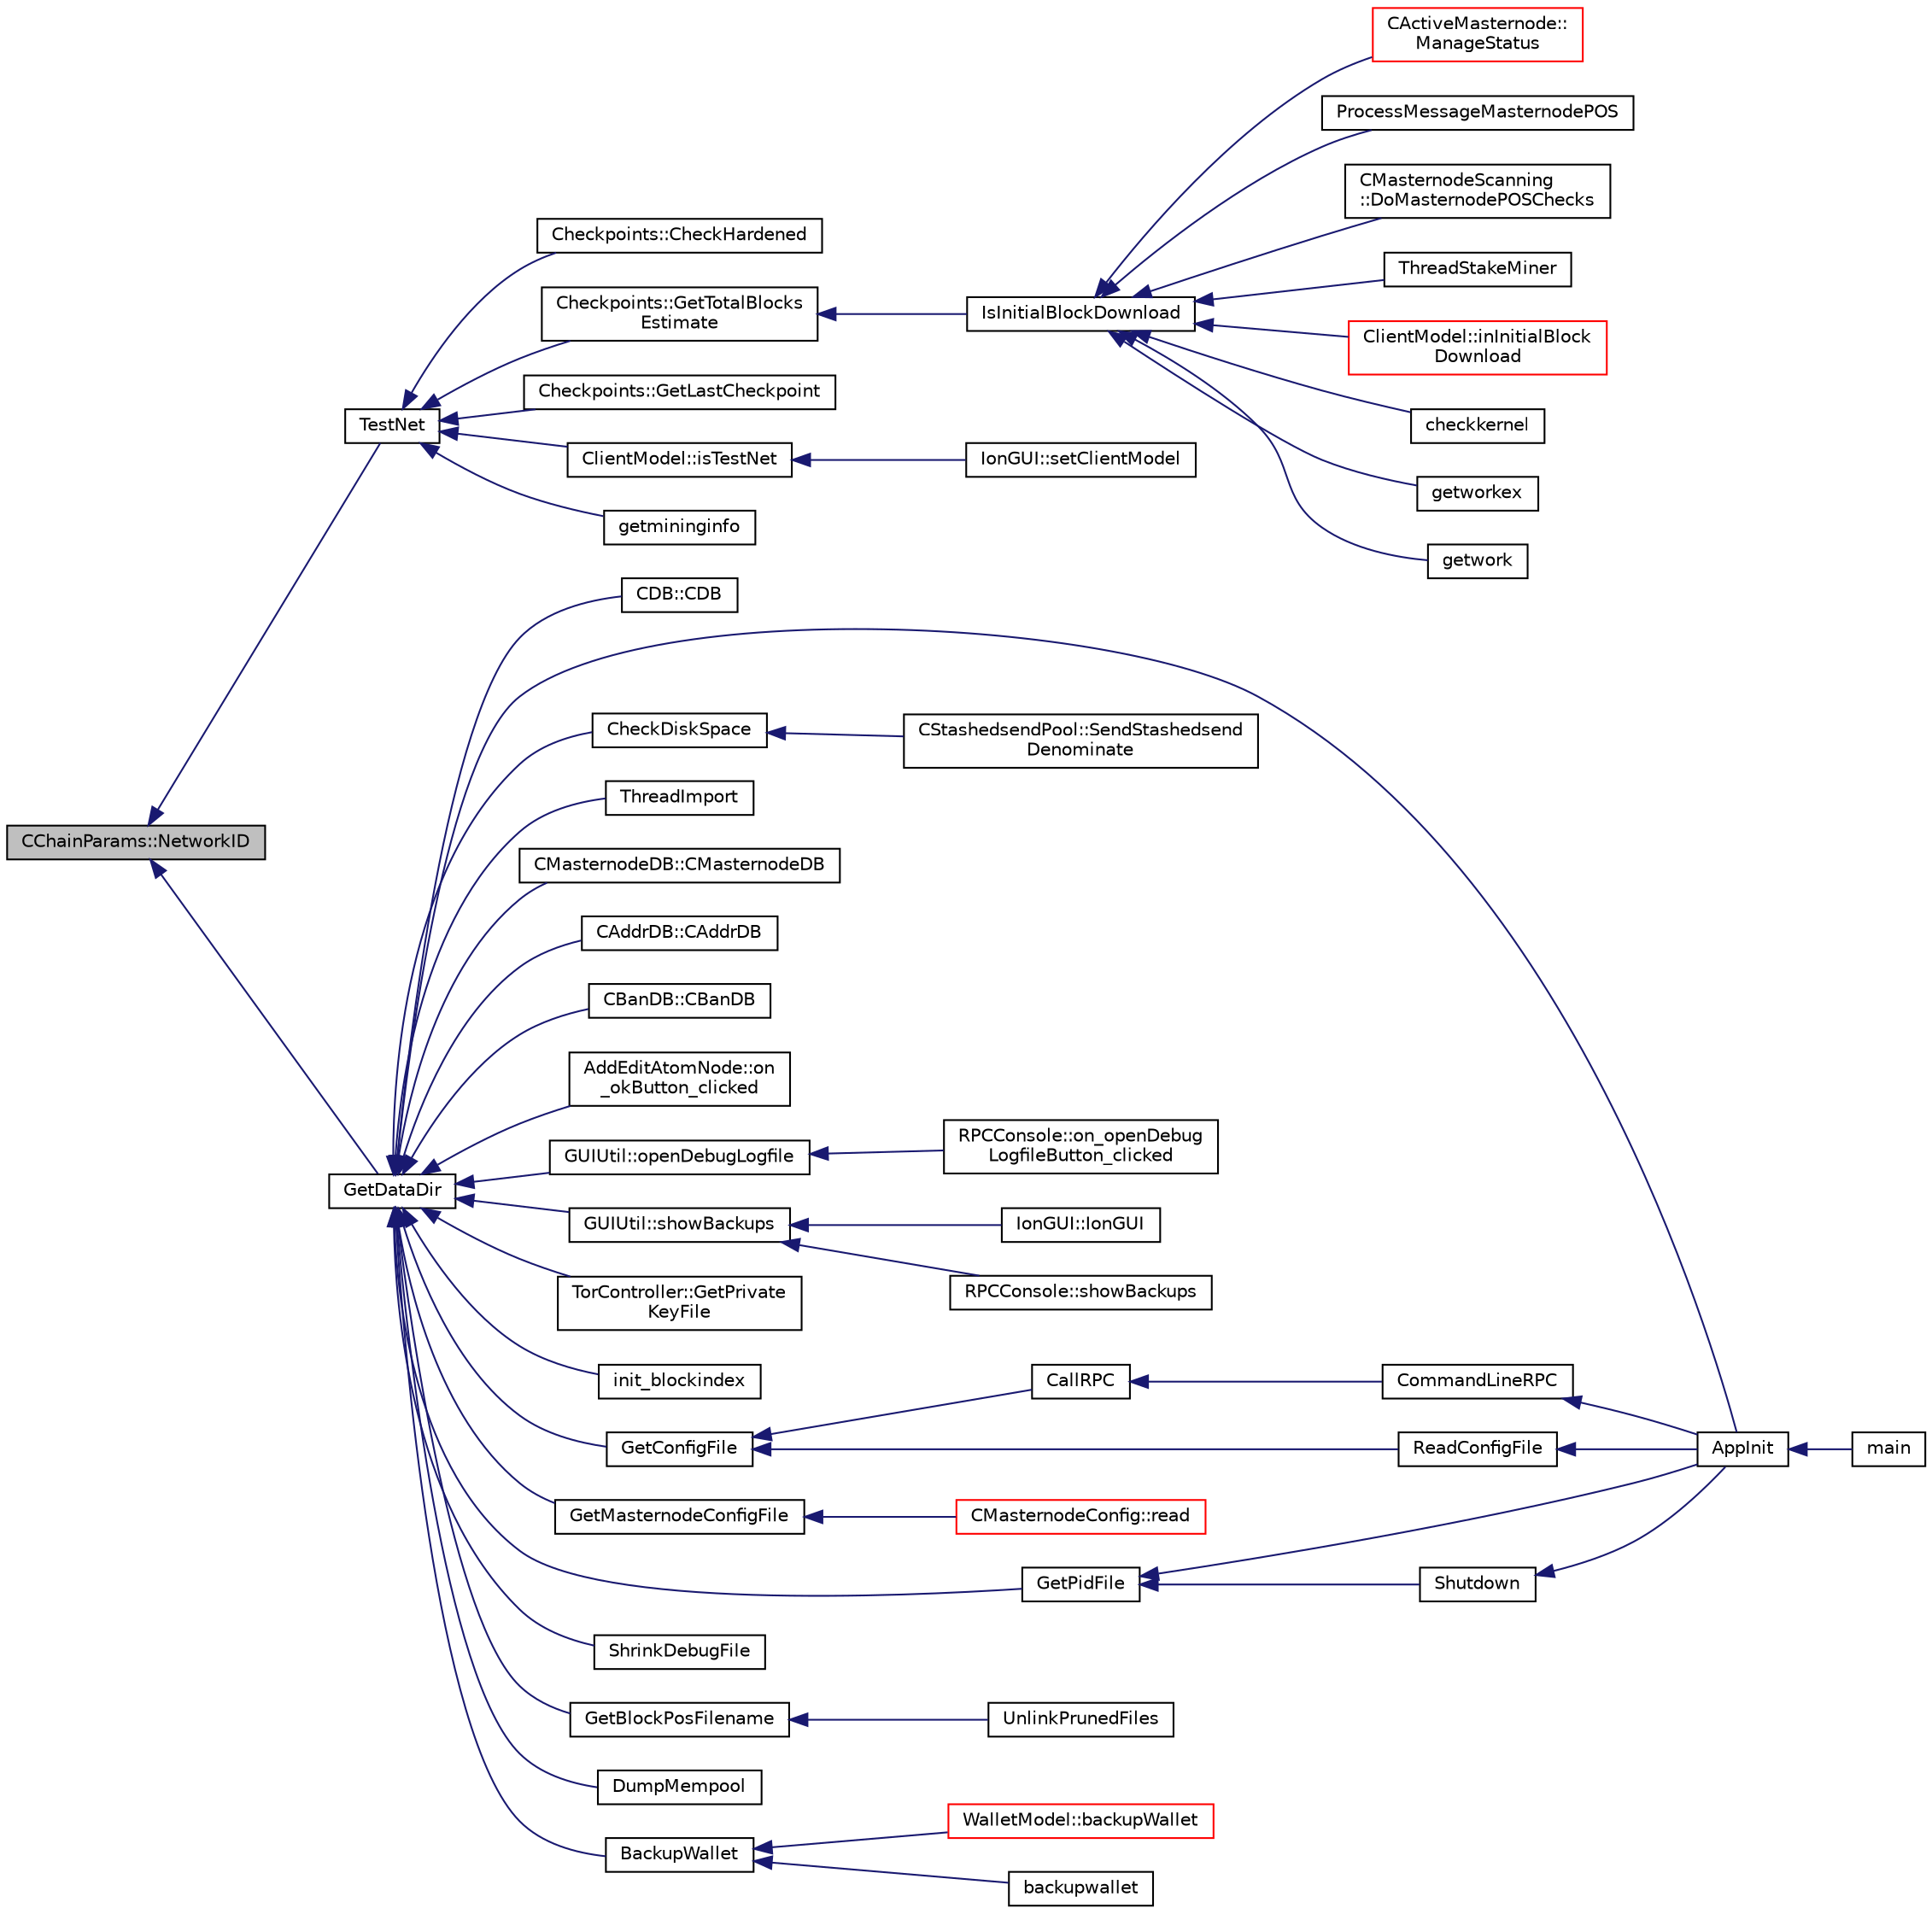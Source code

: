 digraph "CChainParams::NetworkID"
{
  edge [fontname="Helvetica",fontsize="10",labelfontname="Helvetica",labelfontsize="10"];
  node [fontname="Helvetica",fontsize="10",shape=record];
  rankdir="LR";
  Node73 [label="CChainParams::NetworkID",height=0.2,width=0.4,color="black", fillcolor="grey75", style="filled", fontcolor="black"];
  Node73 -> Node74 [dir="back",color="midnightblue",fontsize="10",style="solid",fontname="Helvetica"];
  Node74 [label="TestNet",height=0.2,width=0.4,color="black", fillcolor="white", style="filled",URL="$d7/ddb/chainparams_8h.html#abc8c1af875107f5eac0f327bd3b8363d"];
  Node74 -> Node75 [dir="back",color="midnightblue",fontsize="10",style="solid",fontname="Helvetica"];
  Node75 [label="Checkpoints::CheckHardened",height=0.2,width=0.4,color="black", fillcolor="white", style="filled",URL="$d5/d46/namespace_checkpoints.html#a896b098d769129c8e84c511f838baaa7"];
  Node74 -> Node76 [dir="back",color="midnightblue",fontsize="10",style="solid",fontname="Helvetica"];
  Node76 [label="Checkpoints::GetTotalBlocks\lEstimate",height=0.2,width=0.4,color="black", fillcolor="white", style="filled",URL="$d5/d46/namespace_checkpoints.html#ac4dc0a0ba00009be52fee3eef694c2c0"];
  Node76 -> Node77 [dir="back",color="midnightblue",fontsize="10",style="solid",fontname="Helvetica"];
  Node77 [label="IsInitialBlockDownload",height=0.2,width=0.4,color="black", fillcolor="white", style="filled",URL="$db/d38/validation_8h.html#a5edcd96316574fd4a7f3ae0922a5cfd6",tooltip="Check whether we are doing an initial block download (synchronizing from disk or network) ..."];
  Node77 -> Node78 [dir="back",color="midnightblue",fontsize="10",style="solid",fontname="Helvetica"];
  Node78 [label="CActiveMasternode::\lManageStatus",height=0.2,width=0.4,color="red", fillcolor="white", style="filled",URL="$d9/d29/class_c_active_masternode.html#a8004b3b2100da7dcfedbd1e959633e51"];
  Node77 -> Node82 [dir="back",color="midnightblue",fontsize="10",style="solid",fontname="Helvetica"];
  Node82 [label="ProcessMessageMasternodePOS",height=0.2,width=0.4,color="black", fillcolor="white", style="filled",URL="$dc/d51/masternode-pos_8h.html#a85194f5f57620d07bd87ef37bf2f6ef0"];
  Node77 -> Node83 [dir="back",color="midnightblue",fontsize="10",style="solid",fontname="Helvetica"];
  Node83 [label="CMasternodeScanning\l::DoMasternodePOSChecks",height=0.2,width=0.4,color="black", fillcolor="white", style="filled",URL="$d5/d9f/class_c_masternode_scanning.html#a6bc18fb7508f702e2a2d1c3731342f8f"];
  Node77 -> Node84 [dir="back",color="midnightblue",fontsize="10",style="solid",fontname="Helvetica"];
  Node84 [label="ThreadStakeMiner",height=0.2,width=0.4,color="black", fillcolor="white", style="filled",URL="$d6/de3/miner_8cpp.html#a31faece5ef0e403969b3d3debd79b352"];
  Node77 -> Node85 [dir="back",color="midnightblue",fontsize="10",style="solid",fontname="Helvetica"];
  Node85 [label="ClientModel::inInitialBlock\lDownload",height=0.2,width=0.4,color="red", fillcolor="white", style="filled",URL="$df/d25/class_client_model.html#af9798c364463ada09be477b15daf0fbe",tooltip="Return true if core is doing initial block download. "];
  Node77 -> Node88 [dir="back",color="midnightblue",fontsize="10",style="solid",fontname="Helvetica"];
  Node88 [label="checkkernel",height=0.2,width=0.4,color="black", fillcolor="white", style="filled",URL="$d4/ddd/rpcmining_8cpp.html#a36ee2284a7252841b8a62a9531b6acbc"];
  Node77 -> Node89 [dir="back",color="midnightblue",fontsize="10",style="solid",fontname="Helvetica"];
  Node89 [label="getworkex",height=0.2,width=0.4,color="black", fillcolor="white", style="filled",URL="$d4/ddd/rpcmining_8cpp.html#aa40f86dc468a3f2ef4a3bba99e20a069"];
  Node77 -> Node90 [dir="back",color="midnightblue",fontsize="10",style="solid",fontname="Helvetica"];
  Node90 [label="getwork",height=0.2,width=0.4,color="black", fillcolor="white", style="filled",URL="$d4/ddd/rpcmining_8cpp.html#a356be62c93d38267a7da9e1cb644d547"];
  Node74 -> Node91 [dir="back",color="midnightblue",fontsize="10",style="solid",fontname="Helvetica"];
  Node91 [label="Checkpoints::GetLastCheckpoint",height=0.2,width=0.4,color="black", fillcolor="white", style="filled",URL="$d5/d46/namespace_checkpoints.html#a772b1a560dac76775484b1d4a06e3d77"];
  Node74 -> Node92 [dir="back",color="midnightblue",fontsize="10",style="solid",fontname="Helvetica"];
  Node92 [label="ClientModel::isTestNet",height=0.2,width=0.4,color="black", fillcolor="white", style="filled",URL="$df/d25/class_client_model.html#a95f7111c0087b54e282b6cb507fadca2",tooltip="Return true if client connected to testnet. "];
  Node92 -> Node93 [dir="back",color="midnightblue",fontsize="10",style="solid",fontname="Helvetica"];
  Node93 [label="IonGUI::setClientModel",height=0.2,width=0.4,color="black", fillcolor="white", style="filled",URL="$dc/d0b/class_ion_g_u_i.html#aee0c583c834ce4f4c598c29db83b0680",tooltip="Set the client model. "];
  Node74 -> Node94 [dir="back",color="midnightblue",fontsize="10",style="solid",fontname="Helvetica"];
  Node94 [label="getmininginfo",height=0.2,width=0.4,color="black", fillcolor="white", style="filled",URL="$d4/ddd/rpcmining_8cpp.html#a89c187faff7322c7d15134d13570ca1e"];
  Node73 -> Node95 [dir="back",color="midnightblue",fontsize="10",style="solid",fontname="Helvetica"];
  Node95 [label="GetDataDir",height=0.2,width=0.4,color="black", fillcolor="white", style="filled",URL="$d8/d3c/util_8h.html#a0d247b470b387d7cd3f039bd26166007"];
  Node95 -> Node96 [dir="back",color="midnightblue",fontsize="10",style="solid",fontname="Helvetica"];
  Node96 [label="CDB::CDB",height=0.2,width=0.4,color="black", fillcolor="white", style="filled",URL="$d1/d2e/class_c_d_b.html#aa5f2317ab28c6424bfebdaa969aa2b2c"];
  Node95 -> Node97 [dir="back",color="midnightblue",fontsize="10",style="solid",fontname="Helvetica"];
  Node97 [label="AppInit",height=0.2,width=0.4,color="black", fillcolor="white", style="filled",URL="$d4/d35/iond_8cpp.html#ac59316b767e6984e1285f0531275286b"];
  Node97 -> Node98 [dir="back",color="midnightblue",fontsize="10",style="solid",fontname="Helvetica"];
  Node98 [label="main",height=0.2,width=0.4,color="black", fillcolor="white", style="filled",URL="$d4/d35/iond_8cpp.html#a0ddf1224851353fc92bfbff6f499fa97"];
  Node95 -> Node99 [dir="back",color="midnightblue",fontsize="10",style="solid",fontname="Helvetica"];
  Node99 [label="CheckDiskSpace",height=0.2,width=0.4,color="black", fillcolor="white", style="filled",URL="$db/d38/validation_8h.html#a6df609da0bad1550cbb2cdc781ad2904",tooltip="Check whether enough disk space is available for an incoming block. "];
  Node99 -> Node100 [dir="back",color="midnightblue",fontsize="10",style="solid",fontname="Helvetica"];
  Node100 [label="CStashedsendPool::SendStashedsend\lDenominate",height=0.2,width=0.4,color="black", fillcolor="white", style="filled",URL="$dd/d8a/class_c_stashedsend_pool.html#a6a94b951db9f47197abf79e141e8de1a",tooltip="As a client, send a transaction to a Masternode to start the denomination process. "];
  Node95 -> Node101 [dir="back",color="midnightblue",fontsize="10",style="solid",fontname="Helvetica"];
  Node101 [label="ThreadImport",height=0.2,width=0.4,color="black", fillcolor="white", style="filled",URL="$d4/dbf/main_8h.html#a0189c34248cd89bbbe20d4d6045bd7c9"];
  Node95 -> Node102 [dir="back",color="midnightblue",fontsize="10",style="solid",fontname="Helvetica"];
  Node102 [label="CMasternodeDB::CMasternodeDB",height=0.2,width=0.4,color="black", fillcolor="white", style="filled",URL="$d2/d64/class_c_masternode_d_b.html#a274b5f339c7bd7644788bb9e6fdbc83d"];
  Node95 -> Node103 [dir="back",color="midnightblue",fontsize="10",style="solid",fontname="Helvetica"];
  Node103 [label="CAddrDB::CAddrDB",height=0.2,width=0.4,color="black", fillcolor="white", style="filled",URL="$dc/da8/class_c_addr_d_b.html#af8c039f1904b1892c5a14e484a5b31a7"];
  Node95 -> Node104 [dir="back",color="midnightblue",fontsize="10",style="solid",fontname="Helvetica"];
  Node104 [label="CBanDB::CBanDB",height=0.2,width=0.4,color="black", fillcolor="white", style="filled",URL="$dd/db6/class_c_ban_d_b.html#aaa72a14ee1c95a75cd5be52ffac0386b"];
  Node95 -> Node105 [dir="back",color="midnightblue",fontsize="10",style="solid",fontname="Helvetica"];
  Node105 [label="AddEditAtomNode::on\l_okButton_clicked",height=0.2,width=0.4,color="black", fillcolor="white", style="filled",URL="$de/d93/class_add_edit_atom_node.html#aa8e3dfd31c09f5610e46dc9961df0d66"];
  Node95 -> Node106 [dir="back",color="midnightblue",fontsize="10",style="solid",fontname="Helvetica"];
  Node106 [label="GUIUtil::openDebugLogfile",height=0.2,width=0.4,color="black", fillcolor="white", style="filled",URL="$d1/d87/namespace_g_u_i_util.html#aad169e3227e7a851db52a08bfb30391c"];
  Node106 -> Node107 [dir="back",color="midnightblue",fontsize="10",style="solid",fontname="Helvetica"];
  Node107 [label="RPCConsole::on_openDebug\lLogfileButton_clicked",height=0.2,width=0.4,color="black", fillcolor="white", style="filled",URL="$d7/de8/class_r_p_c_console.html#adf26672994effc0bf948e8d83e1a8cb3",tooltip="open the debug.log from the current datadir "];
  Node95 -> Node108 [dir="back",color="midnightblue",fontsize="10",style="solid",fontname="Helvetica"];
  Node108 [label="GUIUtil::showBackups",height=0.2,width=0.4,color="black", fillcolor="white", style="filled",URL="$d1/d87/namespace_g_u_i_util.html#a16fd78c7608981cc405561a8d5e8d7e3"];
  Node108 -> Node109 [dir="back",color="midnightblue",fontsize="10",style="solid",fontname="Helvetica"];
  Node109 [label="IonGUI::IonGUI",height=0.2,width=0.4,color="black", fillcolor="white", style="filled",URL="$dc/d0b/class_ion_g_u_i.html#ad0e22e4901b039bcc987ef0328c8c5d4"];
  Node108 -> Node110 [dir="back",color="midnightblue",fontsize="10",style="solid",fontname="Helvetica"];
  Node110 [label="RPCConsole::showBackups",height=0.2,width=0.4,color="black", fillcolor="white", style="filled",URL="$d7/de8/class_r_p_c_console.html#a013ee20b746b6453375738e7b5e1cb4e",tooltip="Show folder with wallet backups in default browser. "];
  Node95 -> Node111 [dir="back",color="midnightblue",fontsize="10",style="solid",fontname="Helvetica"];
  Node111 [label="TorController::GetPrivate\lKeyFile",height=0.2,width=0.4,color="black", fillcolor="white", style="filled",URL="$da/dd9/class_tor_controller.html#a524481ece961670f745dbbfb4d9d5a33",tooltip="Get name fo file to store private key in. "];
  Node95 -> Node112 [dir="back",color="midnightblue",fontsize="10",style="solid",fontname="Helvetica"];
  Node112 [label="init_blockindex",height=0.2,width=0.4,color="black", fillcolor="white", style="filled",URL="$dc/d9c/txdb-leveldb_8cpp.html#a9a8c309c31bb9f6feadef44982002926"];
  Node95 -> Node113 [dir="back",color="midnightblue",fontsize="10",style="solid",fontname="Helvetica"];
  Node113 [label="GetConfigFile",height=0.2,width=0.4,color="black", fillcolor="white", style="filled",URL="$d8/d3c/util_8h.html#a7d86fadf98dfaba55f80b9be0ab0f978"];
  Node113 -> Node114 [dir="back",color="midnightblue",fontsize="10",style="solid",fontname="Helvetica"];
  Node114 [label="CallRPC",height=0.2,width=0.4,color="black", fillcolor="white", style="filled",URL="$dd/d9e/rpcclient_8cpp.html#ae0b4394f271db49671cf894dbe94c484"];
  Node114 -> Node115 [dir="back",color="midnightblue",fontsize="10",style="solid",fontname="Helvetica"];
  Node115 [label="CommandLineRPC",height=0.2,width=0.4,color="black", fillcolor="white", style="filled",URL="$d6/d59/rpcclient_8h.html#a4ee23259648a971c9c05aeff8b545a6d"];
  Node115 -> Node97 [dir="back",color="midnightblue",fontsize="10",style="solid",fontname="Helvetica"];
  Node113 -> Node116 [dir="back",color="midnightblue",fontsize="10",style="solid",fontname="Helvetica"];
  Node116 [label="ReadConfigFile",height=0.2,width=0.4,color="black", fillcolor="white", style="filled",URL="$df/d2d/util_8cpp.html#a27ba417174a3ee63cb8ee1abb279a668"];
  Node116 -> Node97 [dir="back",color="midnightblue",fontsize="10",style="solid",fontname="Helvetica"];
  Node95 -> Node117 [dir="back",color="midnightblue",fontsize="10",style="solid",fontname="Helvetica"];
  Node117 [label="GetMasternodeConfigFile",height=0.2,width=0.4,color="black", fillcolor="white", style="filled",URL="$d8/d3c/util_8h.html#ae5f844c4e12d08214929430505218e74"];
  Node117 -> Node118 [dir="back",color="midnightblue",fontsize="10",style="solid",fontname="Helvetica"];
  Node118 [label="CMasternodeConfig::read",height=0.2,width=0.4,color="red", fillcolor="white", style="filled",URL="$d9/d46/class_c_masternode_config.html#a82185f7e744867ed213d2b25df61dfe4"];
  Node95 -> Node120 [dir="back",color="midnightblue",fontsize="10",style="solid",fontname="Helvetica"];
  Node120 [label="GetPidFile",height=0.2,width=0.4,color="black", fillcolor="white", style="filled",URL="$d8/d3c/util_8h.html#a91d2f3eb3a1bb92ab4eb1bd4b713a99e"];
  Node120 -> Node121 [dir="back",color="midnightblue",fontsize="10",style="solid",fontname="Helvetica"];
  Node121 [label="Shutdown",height=0.2,width=0.4,color="black", fillcolor="white", style="filled",URL="$d8/dc0/init_8h.html#ac5f038c2b480cf9ef5e19e3eba8dbaf9"];
  Node121 -> Node97 [dir="back",color="midnightblue",fontsize="10",style="solid",fontname="Helvetica"];
  Node120 -> Node97 [dir="back",color="midnightblue",fontsize="10",style="solid",fontname="Helvetica"];
  Node95 -> Node122 [dir="back",color="midnightblue",fontsize="10",style="solid",fontname="Helvetica"];
  Node122 [label="ShrinkDebugFile",height=0.2,width=0.4,color="black", fillcolor="white", style="filled",URL="$d8/d3c/util_8h.html#a37fca7e305fe0caa306b23fdb37f88e2"];
  Node95 -> Node123 [dir="back",color="midnightblue",fontsize="10",style="solid",fontname="Helvetica"];
  Node123 [label="GetBlockPosFilename",height=0.2,width=0.4,color="black", fillcolor="white", style="filled",URL="$db/d38/validation_8h.html#a14ff9fb82bd3b6a8d7887f68873cdc4d",tooltip="Translation to a filesystem path. "];
  Node123 -> Node124 [dir="back",color="midnightblue",fontsize="10",style="solid",fontname="Helvetica"];
  Node124 [label="UnlinkPrunedFiles",height=0.2,width=0.4,color="black", fillcolor="white", style="filled",URL="$db/d38/validation_8h.html#aeec5391c3d81044fb887645b81803b4b",tooltip="Actually unlink the specified files. "];
  Node95 -> Node125 [dir="back",color="midnightblue",fontsize="10",style="solid",fontname="Helvetica"];
  Node125 [label="DumpMempool",height=0.2,width=0.4,color="black", fillcolor="white", style="filled",URL="$db/d38/validation_8h.html#a2ffb14100dba0c7910b7e09dcdec7d80",tooltip="Dump the mempool to disk. "];
  Node95 -> Node126 [dir="back",color="midnightblue",fontsize="10",style="solid",fontname="Helvetica"];
  Node126 [label="BackupWallet",height=0.2,width=0.4,color="black", fillcolor="white", style="filled",URL="$dc/d75/walletdb_8cpp.html#a273c3692765c732c5f724cec93e6b62f"];
  Node126 -> Node127 [dir="back",color="midnightblue",fontsize="10",style="solid",fontname="Helvetica"];
  Node127 [label="WalletModel::backupWallet",height=0.2,width=0.4,color="red", fillcolor="white", style="filled",URL="$d4/d27/class_wallet_model.html#aa316c19ef41f26ea89f194ab253d3206"];
  Node126 -> Node130 [dir="back",color="midnightblue",fontsize="10",style="solid",fontname="Helvetica"];
  Node130 [label="backupwallet",height=0.2,width=0.4,color="black", fillcolor="white", style="filled",URL="$df/d1d/rpcwallet_8cpp.html#a7813bcc93d80c6c4ad0ae846f80cff3e"];
}
